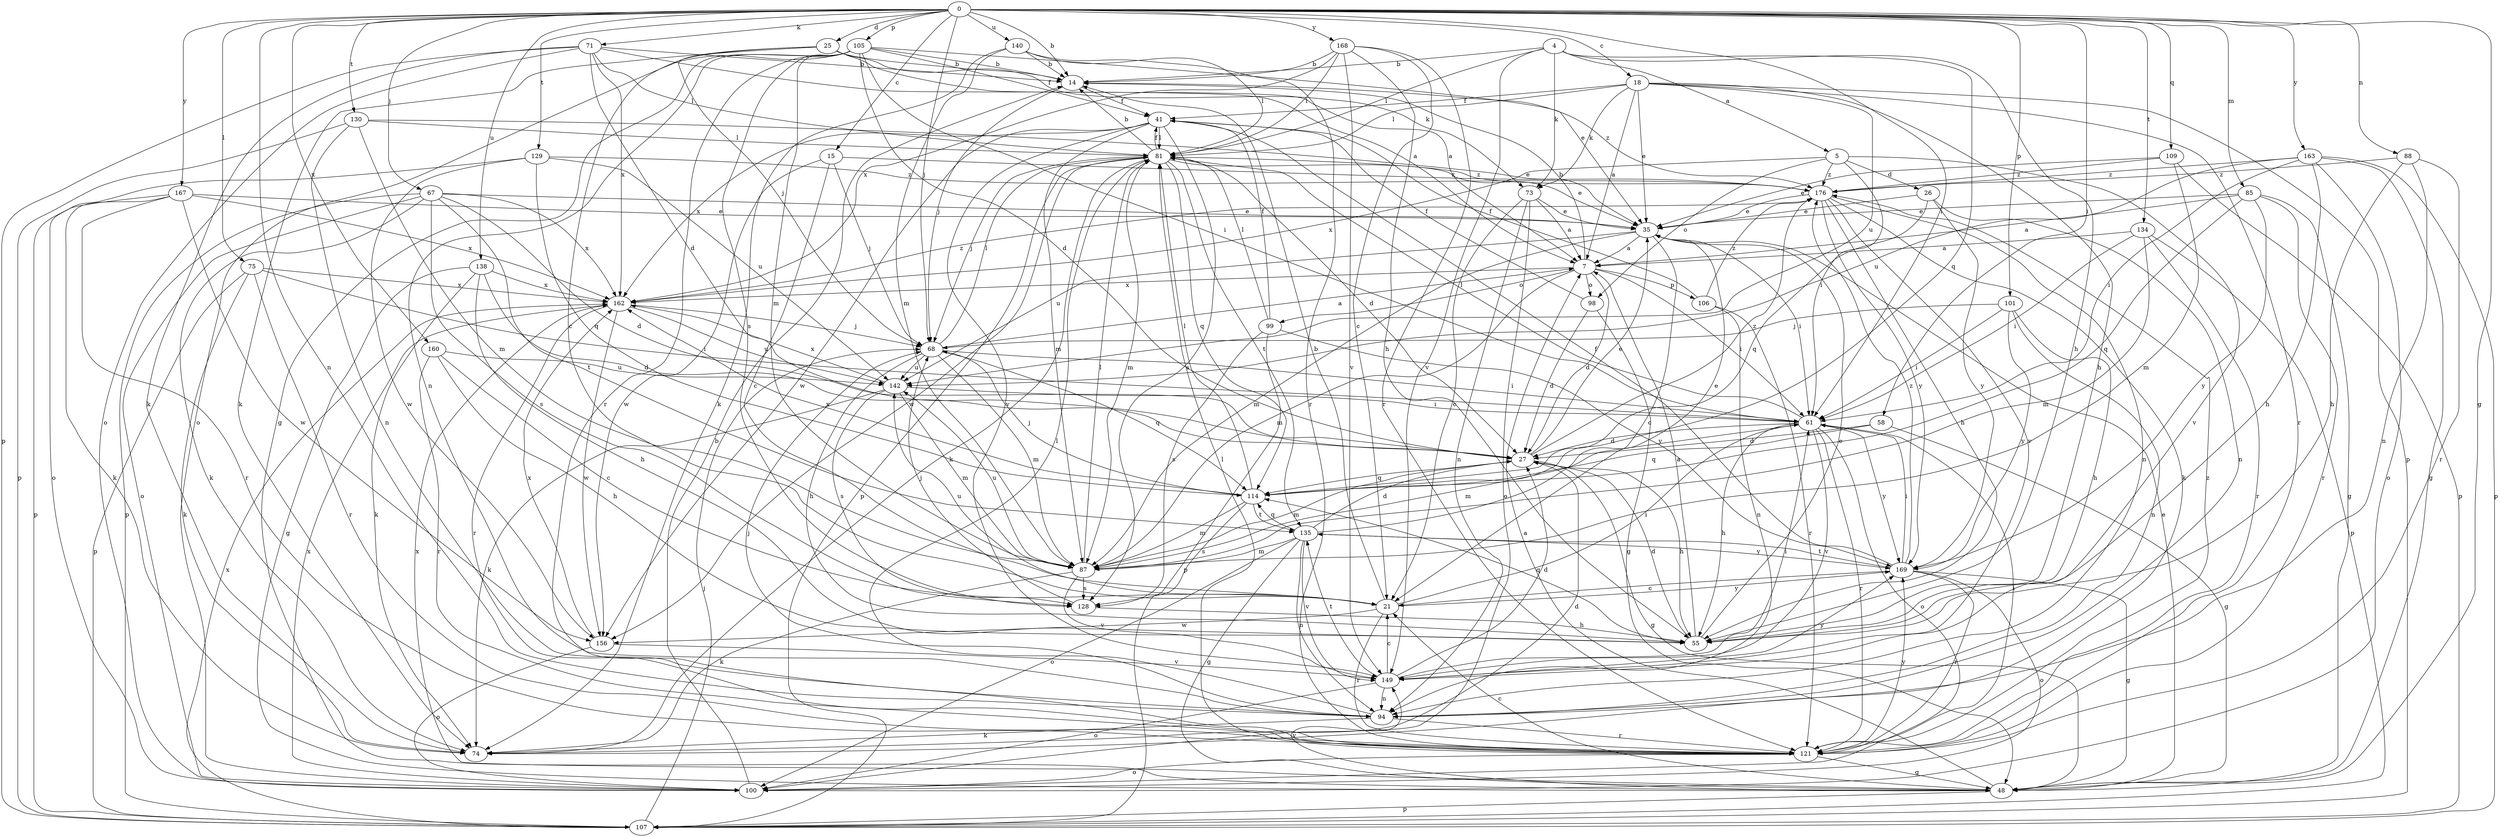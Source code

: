 strict digraph  {
0;
4;
5;
7;
14;
15;
18;
21;
25;
26;
27;
35;
41;
48;
55;
58;
61;
67;
68;
71;
73;
74;
75;
81;
85;
87;
88;
94;
98;
99;
100;
101;
105;
106;
107;
109;
114;
121;
128;
129;
130;
134;
135;
138;
140;
142;
149;
156;
160;
162;
163;
167;
168;
169;
176;
0 -> 14  [label=b];
0 -> 15  [label=c];
0 -> 18  [label=c];
0 -> 25  [label=d];
0 -> 48  [label=g];
0 -> 58  [label=i];
0 -> 61  [label=i];
0 -> 67  [label=j];
0 -> 68  [label=j];
0 -> 71  [label=k];
0 -> 75  [label=l];
0 -> 85  [label=m];
0 -> 88  [label=n];
0 -> 94  [label=n];
0 -> 101  [label=p];
0 -> 105  [label=p];
0 -> 109  [label=q];
0 -> 129  [label=t];
0 -> 130  [label=t];
0 -> 134  [label=t];
0 -> 138  [label=u];
0 -> 140  [label=u];
0 -> 160  [label=x];
0 -> 163  [label=y];
0 -> 167  [label=y];
0 -> 168  [label=y];
4 -> 5  [label=a];
4 -> 14  [label=b];
4 -> 55  [label=h];
4 -> 73  [label=k];
4 -> 81  [label=l];
4 -> 114  [label=q];
4 -> 149  [label=v];
5 -> 26  [label=d];
5 -> 61  [label=i];
5 -> 98  [label=o];
5 -> 149  [label=v];
5 -> 162  [label=x];
5 -> 176  [label=z];
7 -> 14  [label=b];
7 -> 27  [label=d];
7 -> 61  [label=i];
7 -> 87  [label=m];
7 -> 98  [label=o];
7 -> 99  [label=o];
7 -> 106  [label=p];
7 -> 162  [label=x];
14 -> 41  [label=f];
14 -> 68  [label=j];
14 -> 176  [label=z];
15 -> 21  [label=c];
15 -> 68  [label=j];
15 -> 156  [label=w];
15 -> 176  [label=z];
18 -> 7  [label=a];
18 -> 35  [label=e];
18 -> 41  [label=f];
18 -> 55  [label=h];
18 -> 73  [label=k];
18 -> 81  [label=l];
18 -> 107  [label=p];
18 -> 121  [label=r];
18 -> 142  [label=u];
21 -> 14  [label=b];
21 -> 61  [label=i];
21 -> 121  [label=r];
21 -> 142  [label=u];
21 -> 156  [label=w];
21 -> 169  [label=y];
25 -> 7  [label=a];
25 -> 14  [label=b];
25 -> 21  [label=c];
25 -> 68  [label=j];
25 -> 73  [label=k];
25 -> 74  [label=k];
26 -> 35  [label=e];
26 -> 94  [label=n];
26 -> 114  [label=q];
26 -> 169  [label=y];
27 -> 35  [label=e];
27 -> 48  [label=g];
27 -> 55  [label=h];
27 -> 87  [label=m];
27 -> 114  [label=q];
27 -> 176  [label=z];
35 -> 7  [label=a];
35 -> 21  [label=c];
35 -> 61  [label=i];
35 -> 87  [label=m];
35 -> 142  [label=u];
41 -> 81  [label=l];
41 -> 87  [label=m];
41 -> 128  [label=s];
41 -> 149  [label=v];
41 -> 156  [label=w];
41 -> 162  [label=x];
48 -> 7  [label=a];
48 -> 21  [label=c];
48 -> 35  [label=e];
48 -> 107  [label=p];
48 -> 149  [label=v];
48 -> 162  [label=x];
55 -> 7  [label=a];
55 -> 27  [label=d];
55 -> 35  [label=e];
55 -> 114  [label=q];
58 -> 27  [label=d];
58 -> 48  [label=g];
58 -> 114  [label=q];
61 -> 27  [label=d];
61 -> 55  [label=h];
61 -> 81  [label=l];
61 -> 87  [label=m];
61 -> 100  [label=o];
61 -> 121  [label=r];
61 -> 149  [label=v];
61 -> 169  [label=y];
67 -> 27  [label=d];
67 -> 35  [label=e];
67 -> 74  [label=k];
67 -> 100  [label=o];
67 -> 107  [label=p];
67 -> 128  [label=s];
67 -> 135  [label=t];
67 -> 162  [label=x];
68 -> 7  [label=a];
68 -> 55  [label=h];
68 -> 61  [label=i];
68 -> 81  [label=l];
68 -> 87  [label=m];
68 -> 114  [label=q];
68 -> 142  [label=u];
71 -> 7  [label=a];
71 -> 14  [label=b];
71 -> 27  [label=d];
71 -> 74  [label=k];
71 -> 81  [label=l];
71 -> 100  [label=o];
71 -> 107  [label=p];
71 -> 162  [label=x];
73 -> 7  [label=a];
73 -> 21  [label=c];
73 -> 35  [label=e];
73 -> 94  [label=n];
73 -> 100  [label=o];
74 -> 27  [label=d];
75 -> 61  [label=i];
75 -> 74  [label=k];
75 -> 107  [label=p];
75 -> 121  [label=r];
75 -> 162  [label=x];
81 -> 14  [label=b];
81 -> 27  [label=d];
81 -> 35  [label=e];
81 -> 41  [label=f];
81 -> 68  [label=j];
81 -> 74  [label=k];
81 -> 87  [label=m];
81 -> 107  [label=p];
81 -> 114  [label=q];
81 -> 135  [label=t];
81 -> 156  [label=w];
81 -> 176  [label=z];
85 -> 7  [label=a];
85 -> 35  [label=e];
85 -> 48  [label=g];
85 -> 114  [label=q];
85 -> 121  [label=r];
85 -> 169  [label=y];
87 -> 74  [label=k];
87 -> 81  [label=l];
87 -> 128  [label=s];
87 -> 142  [label=u];
87 -> 149  [label=v];
88 -> 55  [label=h];
88 -> 94  [label=n];
88 -> 121  [label=r];
88 -> 176  [label=z];
94 -> 68  [label=j];
94 -> 74  [label=k];
94 -> 81  [label=l];
94 -> 121  [label=r];
98 -> 27  [label=d];
98 -> 41  [label=f];
98 -> 48  [label=g];
99 -> 41  [label=f];
99 -> 81  [label=l];
99 -> 107  [label=p];
99 -> 128  [label=s];
99 -> 169  [label=y];
100 -> 14  [label=b];
100 -> 162  [label=x];
101 -> 55  [label=h];
101 -> 61  [label=i];
101 -> 68  [label=j];
101 -> 94  [label=n];
101 -> 169  [label=y];
105 -> 14  [label=b];
105 -> 27  [label=d];
105 -> 35  [label=e];
105 -> 41  [label=f];
105 -> 48  [label=g];
105 -> 61  [label=i];
105 -> 87  [label=m];
105 -> 94  [label=n];
105 -> 100  [label=o];
105 -> 121  [label=r];
105 -> 128  [label=s];
106 -> 41  [label=f];
106 -> 94  [label=n];
106 -> 121  [label=r];
106 -> 176  [label=z];
107 -> 68  [label=j];
107 -> 162  [label=x];
109 -> 35  [label=e];
109 -> 87  [label=m];
109 -> 107  [label=p];
109 -> 176  [label=z];
114 -> 68  [label=j];
114 -> 81  [label=l];
114 -> 87  [label=m];
114 -> 128  [label=s];
114 -> 135  [label=t];
114 -> 162  [label=x];
121 -> 48  [label=g];
121 -> 61  [label=i];
121 -> 81  [label=l];
121 -> 100  [label=o];
121 -> 169  [label=y];
121 -> 176  [label=z];
128 -> 55  [label=h];
128 -> 68  [label=j];
129 -> 100  [label=o];
129 -> 114  [label=q];
129 -> 142  [label=u];
129 -> 156  [label=w];
129 -> 176  [label=z];
130 -> 35  [label=e];
130 -> 81  [label=l];
130 -> 87  [label=m];
130 -> 94  [label=n];
130 -> 107  [label=p];
134 -> 7  [label=a];
134 -> 61  [label=i];
134 -> 87  [label=m];
134 -> 107  [label=p];
134 -> 121  [label=r];
135 -> 27  [label=d];
135 -> 35  [label=e];
135 -> 48  [label=g];
135 -> 87  [label=m];
135 -> 94  [label=n];
135 -> 100  [label=o];
135 -> 114  [label=q];
135 -> 149  [label=v];
135 -> 169  [label=y];
138 -> 27  [label=d];
138 -> 48  [label=g];
138 -> 55  [label=h];
138 -> 74  [label=k];
138 -> 162  [label=x];
140 -> 14  [label=b];
140 -> 74  [label=k];
140 -> 81  [label=l];
140 -> 87  [label=m];
140 -> 121  [label=r];
142 -> 61  [label=i];
142 -> 74  [label=k];
142 -> 87  [label=m];
142 -> 128  [label=s];
142 -> 162  [label=x];
149 -> 21  [label=c];
149 -> 27  [label=d];
149 -> 61  [label=i];
149 -> 94  [label=n];
149 -> 100  [label=o];
149 -> 135  [label=t];
149 -> 169  [label=y];
156 -> 100  [label=o];
156 -> 149  [label=v];
156 -> 162  [label=x];
160 -> 21  [label=c];
160 -> 55  [label=h];
160 -> 121  [label=r];
160 -> 142  [label=u];
162 -> 68  [label=j];
162 -> 121  [label=r];
162 -> 142  [label=u];
162 -> 156  [label=w];
162 -> 176  [label=z];
163 -> 48  [label=g];
163 -> 55  [label=h];
163 -> 61  [label=i];
163 -> 100  [label=o];
163 -> 107  [label=p];
163 -> 142  [label=u];
163 -> 176  [label=z];
167 -> 35  [label=e];
167 -> 74  [label=k];
167 -> 107  [label=p];
167 -> 121  [label=r];
167 -> 156  [label=w];
167 -> 162  [label=x];
168 -> 14  [label=b];
168 -> 21  [label=c];
168 -> 55  [label=h];
168 -> 81  [label=l];
168 -> 121  [label=r];
168 -> 149  [label=v];
168 -> 162  [label=x];
169 -> 21  [label=c];
169 -> 41  [label=f];
169 -> 48  [label=g];
169 -> 61  [label=i];
169 -> 100  [label=o];
169 -> 121  [label=r];
169 -> 135  [label=t];
169 -> 176  [label=z];
176 -> 35  [label=e];
176 -> 55  [label=h];
176 -> 74  [label=k];
176 -> 94  [label=n];
176 -> 149  [label=v];
176 -> 169  [label=y];
}

